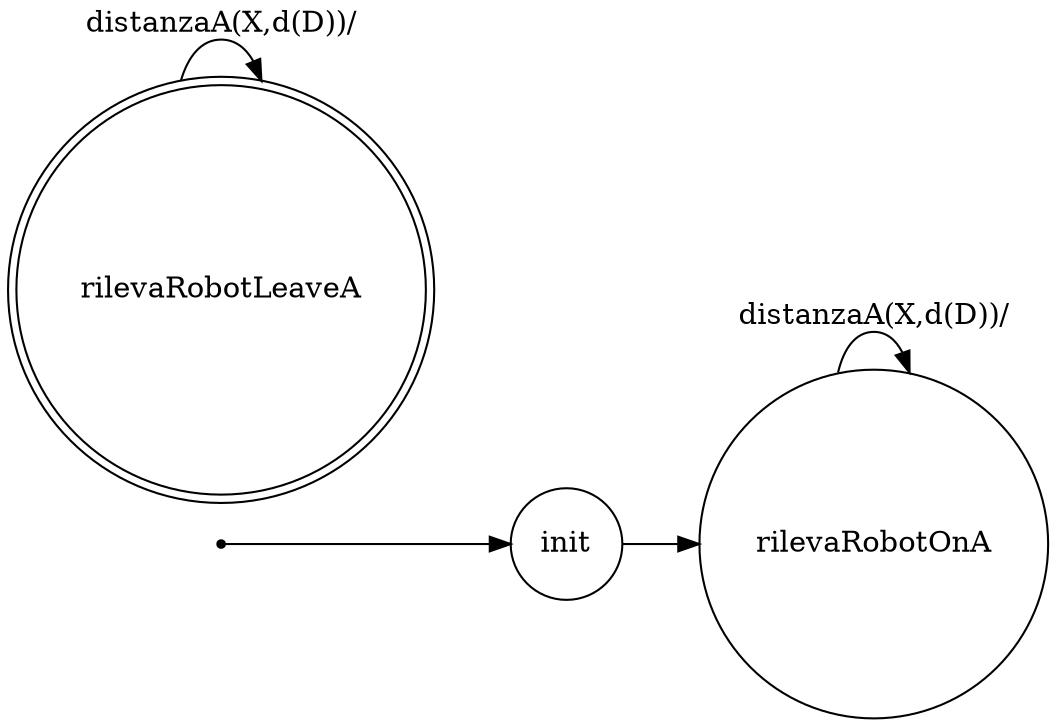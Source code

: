 /*
*
* A GraphViz DOT FSM description 
* Please use a GraphViz visualizer (like http://www.webgraphviz.com)
* 
* Generated by AM,NC,RM
*  
*/
 
digraph finite_state_machine {
  	rankdir=LR;
  	size="8,5"
  	node [shape = point]; iniziale;
  	node [shape = doublecircle]; rilevaRobotLeaveA; 
  	node [shape = circle];
  	iniziale -> init [label = ""];
  	
  	
  	init -> rilevaRobotOnA [ label = ""];
  	
  	rilevaRobotOnA -> rilevaRobotOnA [ label = "distanzaA(X,d(D))/"];
  	
  	rilevaRobotLeaveA -> rilevaRobotLeaveA [ label = "distanzaA(X,d(D))/"];
}